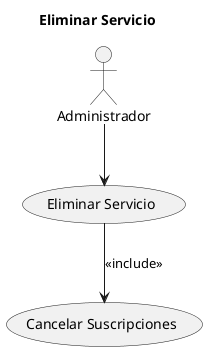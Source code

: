 @startuml Delete_Service

title Eliminar Servicio

actor Administrador

Administrador --> (Eliminar Servicio)
(Eliminar Servicio) --> (Cancelar Suscripciones) : <<include>>

@enduml